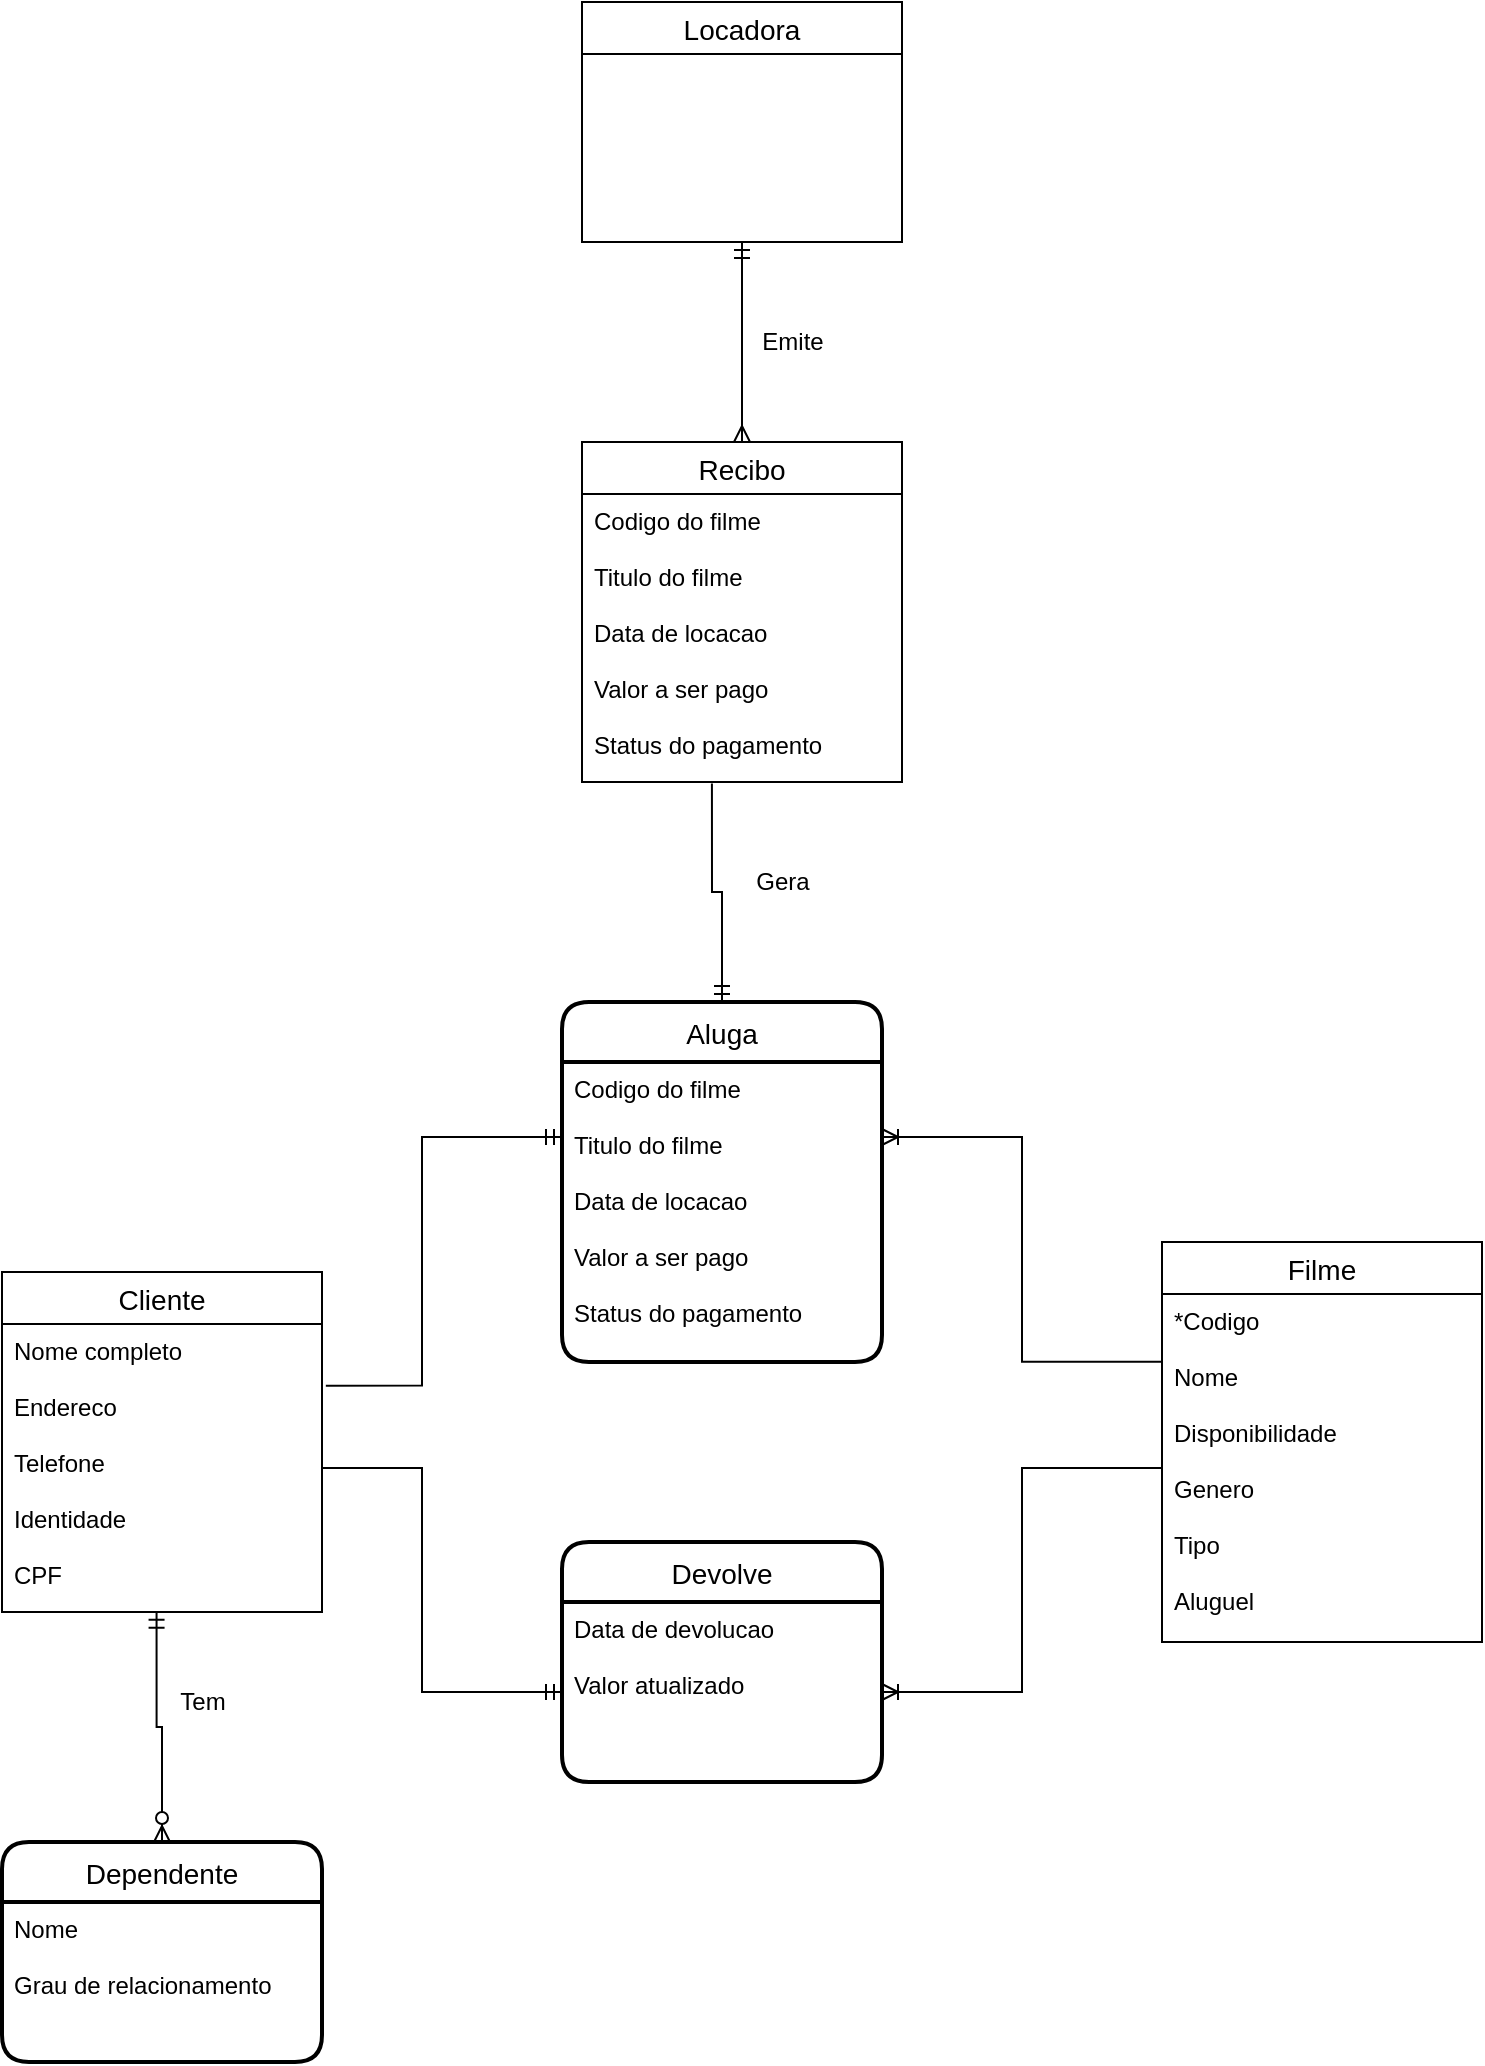 <mxfile version="13.7.9" type="device"><diagram id="R2lEEEUBdFMjLlhIrx00" name="Page-1"><mxGraphModel dx="1021" dy="564" grid="1" gridSize="10" guides="1" tooltips="1" connect="1" arrows="1" fold="1" page="1" pageScale="1" pageWidth="850" pageHeight="1100" math="0" shadow="0" extFonts="Permanent Marker^https://fonts.googleapis.com/css?family=Permanent+Marker"><root><mxCell id="0"/><mxCell id="1" parent="0"/><mxCell id="Qt_AxwZDpIUv7vPJP1xa-19" style="edgeStyle=orthogonalEdgeStyle;rounded=0;orthogonalLoop=1;jettySize=auto;html=1;exitX=0.5;exitY=1;exitDx=0;exitDy=0;startArrow=ERmandOne;startFill=0;endArrow=ERmany;endFill=0;" edge="1" parent="1" source="Qt_AxwZDpIUv7vPJP1xa-1" target="Qt_AxwZDpIUv7vPJP1xa-5"><mxGeometry relative="1" as="geometry"/></mxCell><mxCell id="Qt_AxwZDpIUv7vPJP1xa-1" value="Locadora" style="swimlane;fontStyle=0;childLayout=stackLayout;horizontal=1;startSize=26;horizontalStack=0;resizeParent=1;resizeParentMax=0;resizeLast=0;collapsible=1;marginBottom=0;align=center;fontSize=14;" vertex="1" parent="1"><mxGeometry x="320" y="10" width="160" height="120" as="geometry"/></mxCell><mxCell id="Qt_AxwZDpIUv7vPJP1xa-5" value="Recibo" style="swimlane;fontStyle=0;childLayout=stackLayout;horizontal=1;startSize=26;horizontalStack=0;resizeParent=1;resizeParentMax=0;resizeLast=0;collapsible=1;marginBottom=0;align=center;fontSize=14;" vertex="1" parent="1"><mxGeometry x="320" y="230" width="160" height="170" as="geometry"/></mxCell><mxCell id="Qt_AxwZDpIUv7vPJP1xa-6" value="Codigo do filme&#xA;&#xA;Titulo do filme&#xA;&#xA;Data de locacao&#xA;&#xA;Valor a ser pago&#xA;&#xA;Status do pagamento&#xA;&#xA;&#xA;" style="text;strokeColor=none;fillColor=none;spacingLeft=4;spacingRight=4;overflow=hidden;rotatable=0;points=[[0,0.5],[1,0.5]];portConstraint=eastwest;fontSize=12;" vertex="1" parent="Qt_AxwZDpIUv7vPJP1xa-5"><mxGeometry y="26" width="160" height="144" as="geometry"/></mxCell><mxCell id="Qt_AxwZDpIUv7vPJP1xa-20" value="Emite" style="text;html=1;align=center;verticalAlign=middle;resizable=0;points=[];autosize=1;" vertex="1" parent="1"><mxGeometry x="400" y="170" width="50" height="20" as="geometry"/></mxCell><mxCell id="Qt_AxwZDpIUv7vPJP1xa-23" style="edgeStyle=orthogonalEdgeStyle;rounded=0;orthogonalLoop=1;jettySize=auto;html=1;exitX=0.5;exitY=0;exitDx=0;exitDy=0;entryX=0.406;entryY=1.005;entryDx=0;entryDy=0;entryPerimeter=0;startArrow=ERmandOne;startFill=0;endArrow=none;endFill=0;" edge="1" parent="1" source="Qt_AxwZDpIUv7vPJP1xa-13" target="Qt_AxwZDpIUv7vPJP1xa-6"><mxGeometry relative="1" as="geometry"/></mxCell><mxCell id="Qt_AxwZDpIUv7vPJP1xa-13" value="Aluga" style="swimlane;childLayout=stackLayout;horizontal=1;startSize=30;horizontalStack=0;rounded=1;fontSize=14;fontStyle=0;strokeWidth=2;resizeParent=0;resizeLast=1;shadow=0;dashed=0;align=center;" vertex="1" parent="1"><mxGeometry x="310" y="510" width="160" height="180" as="geometry"/></mxCell><mxCell id="Qt_AxwZDpIUv7vPJP1xa-14" value="Codigo do filme&#xA;&#xA;Titulo do filme&#xA;&#xA;Data de locacao&#xA;&#xA;Valor a ser pago&#xA;&#xA;Status do pagamento&#xA;" style="align=left;strokeColor=none;fillColor=none;spacingLeft=4;fontSize=12;verticalAlign=top;resizable=0;rotatable=0;part=1;" vertex="1" parent="Qt_AxwZDpIUv7vPJP1xa-13"><mxGeometry y="30" width="160" height="150" as="geometry"/></mxCell><mxCell id="Qt_AxwZDpIUv7vPJP1xa-24" value="Gera" style="text;html=1;align=center;verticalAlign=middle;resizable=0;points=[];autosize=1;" vertex="1" parent="1"><mxGeometry x="400" y="440" width="40" height="20" as="geometry"/></mxCell><mxCell id="Qt_AxwZDpIUv7vPJP1xa-7" value="Cliente" style="swimlane;fontStyle=0;childLayout=stackLayout;horizontal=1;startSize=26;horizontalStack=0;resizeParent=1;resizeParentMax=0;resizeLast=0;collapsible=1;marginBottom=0;align=center;fontSize=14;" vertex="1" parent="1"><mxGeometry x="30" y="645" width="160" height="170" as="geometry"/></mxCell><mxCell id="Qt_AxwZDpIUv7vPJP1xa-15" value="Devolve" style="swimlane;childLayout=stackLayout;horizontal=1;startSize=30;horizontalStack=0;rounded=1;fontSize=14;fontStyle=0;strokeWidth=2;resizeParent=0;resizeLast=1;shadow=0;dashed=0;align=center;" vertex="1" parent="1"><mxGeometry x="310" y="780" width="160" height="120" as="geometry"/></mxCell><mxCell id="Qt_AxwZDpIUv7vPJP1xa-16" value="Data de devolucao&#xA;&#xA;Valor atualizado&#xA;" style="align=left;strokeColor=none;fillColor=none;spacingLeft=4;fontSize=12;verticalAlign=top;resizable=0;rotatable=0;part=1;" vertex="1" parent="Qt_AxwZDpIUv7vPJP1xa-15"><mxGeometry y="30" width="160" height="90" as="geometry"/></mxCell><mxCell id="Qt_AxwZDpIUv7vPJP1xa-26" style="edgeStyle=orthogonalEdgeStyle;rounded=0;orthogonalLoop=1;jettySize=auto;html=1;exitX=1;exitY=0.5;exitDx=0;exitDy=0;entryX=0;entryY=0.5;entryDx=0;entryDy=0;startArrow=none;startFill=0;endArrow=ERmandOne;endFill=0;" edge="1" parent="1" source="Qt_AxwZDpIUv7vPJP1xa-8" target="Qt_AxwZDpIUv7vPJP1xa-16"><mxGeometry relative="1" as="geometry"><Array as="points"><mxPoint x="240" y="743"/><mxPoint x="240" y="855"/></Array></mxGeometry></mxCell><mxCell id="Qt_AxwZDpIUv7vPJP1xa-8" value="Nome completo&#xA;&#xA;Endereco&#xA;&#xA;Telefone&#xA;&#xA;Identidade&#xA;&#xA;CPF&#xA;&#xA;" style="text;strokeColor=none;fillColor=none;spacingLeft=4;spacingRight=4;overflow=hidden;rotatable=0;points=[[0,0.5],[1,0.5]];portConstraint=eastwest;fontSize=12;" vertex="1" parent="1"><mxGeometry x="30" y="671" width="160" height="144" as="geometry"/></mxCell><mxCell id="Qt_AxwZDpIUv7vPJP1xa-27" style="edgeStyle=orthogonalEdgeStyle;rounded=0;orthogonalLoop=1;jettySize=auto;html=1;exitX=0;exitY=0.25;exitDx=0;exitDy=0;entryX=1.012;entryY=0.214;entryDx=0;entryDy=0;entryPerimeter=0;startArrow=ERmandOne;startFill=0;endArrow=none;endFill=0;" edge="1" parent="1" source="Qt_AxwZDpIUv7vPJP1xa-14" target="Qt_AxwZDpIUv7vPJP1xa-8"><mxGeometry relative="1" as="geometry"><Array as="points"><mxPoint x="240" y="578"/><mxPoint x="240" y="702"/></Array></mxGeometry></mxCell><mxCell id="Qt_AxwZDpIUv7vPJP1xa-31" style="edgeStyle=orthogonalEdgeStyle;rounded=0;orthogonalLoop=1;jettySize=auto;html=1;exitX=0.5;exitY=0;exitDx=0;exitDy=0;entryX=0.483;entryY=0.999;entryDx=0;entryDy=0;entryPerimeter=0;startArrow=ERzeroToMany;startFill=1;endArrow=ERmandOne;endFill=0;" edge="1" parent="1" source="Qt_AxwZDpIUv7vPJP1xa-17" target="Qt_AxwZDpIUv7vPJP1xa-8"><mxGeometry relative="1" as="geometry"/></mxCell><mxCell id="Qt_AxwZDpIUv7vPJP1xa-17" value="Dependente" style="swimlane;childLayout=stackLayout;horizontal=1;startSize=30;horizontalStack=0;rounded=1;fontSize=14;fontStyle=0;strokeWidth=2;resizeParent=0;resizeLast=1;shadow=0;dashed=0;align=center;" vertex="1" parent="1"><mxGeometry x="30" y="930" width="160" height="110" as="geometry"/></mxCell><mxCell id="Qt_AxwZDpIUv7vPJP1xa-18" value="Nome&#xA;&#xA;Grau de relacionamento&#xA;&#xA;" style="align=left;strokeColor=none;fillColor=none;spacingLeft=4;fontSize=12;verticalAlign=top;resizable=0;rotatable=0;part=1;" vertex="1" parent="Qt_AxwZDpIUv7vPJP1xa-17"><mxGeometry y="30" width="160" height="80" as="geometry"/></mxCell><mxCell id="Qt_AxwZDpIUv7vPJP1xa-28" style="edgeStyle=orthogonalEdgeStyle;rounded=0;orthogonalLoop=1;jettySize=auto;html=1;exitX=1;exitY=0.25;exitDx=0;exitDy=0;entryX=0;entryY=0.195;entryDx=0;entryDy=0;entryPerimeter=0;startArrow=ERoneToMany;startFill=0;endArrow=none;endFill=0;" edge="1" parent="1" source="Qt_AxwZDpIUv7vPJP1xa-14" target="Qt_AxwZDpIUv7vPJP1xa-10"><mxGeometry relative="1" as="geometry"/></mxCell><mxCell id="Qt_AxwZDpIUv7vPJP1xa-29" style="edgeStyle=orthogonalEdgeStyle;rounded=0;orthogonalLoop=1;jettySize=auto;html=1;exitX=1;exitY=0.5;exitDx=0;exitDy=0;startArrow=ERoneToMany;startFill=0;endArrow=none;endFill=0;" edge="1" parent="1" source="Qt_AxwZDpIUv7vPJP1xa-16" target="Qt_AxwZDpIUv7vPJP1xa-10"><mxGeometry relative="1" as="geometry"/></mxCell><mxCell id="Qt_AxwZDpIUv7vPJP1xa-9" value="Filme" style="swimlane;fontStyle=0;childLayout=stackLayout;horizontal=1;startSize=26;horizontalStack=0;resizeParent=1;resizeParentMax=0;resizeLast=0;collapsible=1;marginBottom=0;align=center;fontSize=14;" vertex="1" parent="1"><mxGeometry x="610" y="630" width="160" height="200" as="geometry"/></mxCell><mxCell id="Qt_AxwZDpIUv7vPJP1xa-10" value="*Codigo&#xA;&#xA;Nome&#xA;&#xA;Disponibilidade&#xA;&#xA;Genero&#xA;&#xA;Tipo&#xA;&#xA;Aluguel&#xA;&#xA;&#xA;" style="text;strokeColor=none;fillColor=none;spacingLeft=4;spacingRight=4;overflow=hidden;rotatable=0;points=[[0,0.5],[1,0.5]];portConstraint=eastwest;fontSize=12;" vertex="1" parent="Qt_AxwZDpIUv7vPJP1xa-9"><mxGeometry y="26" width="160" height="174" as="geometry"/></mxCell><mxCell id="Qt_AxwZDpIUv7vPJP1xa-32" value="Tem" style="text;html=1;align=center;verticalAlign=middle;resizable=0;points=[];autosize=1;" vertex="1" parent="1"><mxGeometry x="110" y="850" width="40" height="20" as="geometry"/></mxCell></root></mxGraphModel></diagram></mxfile>